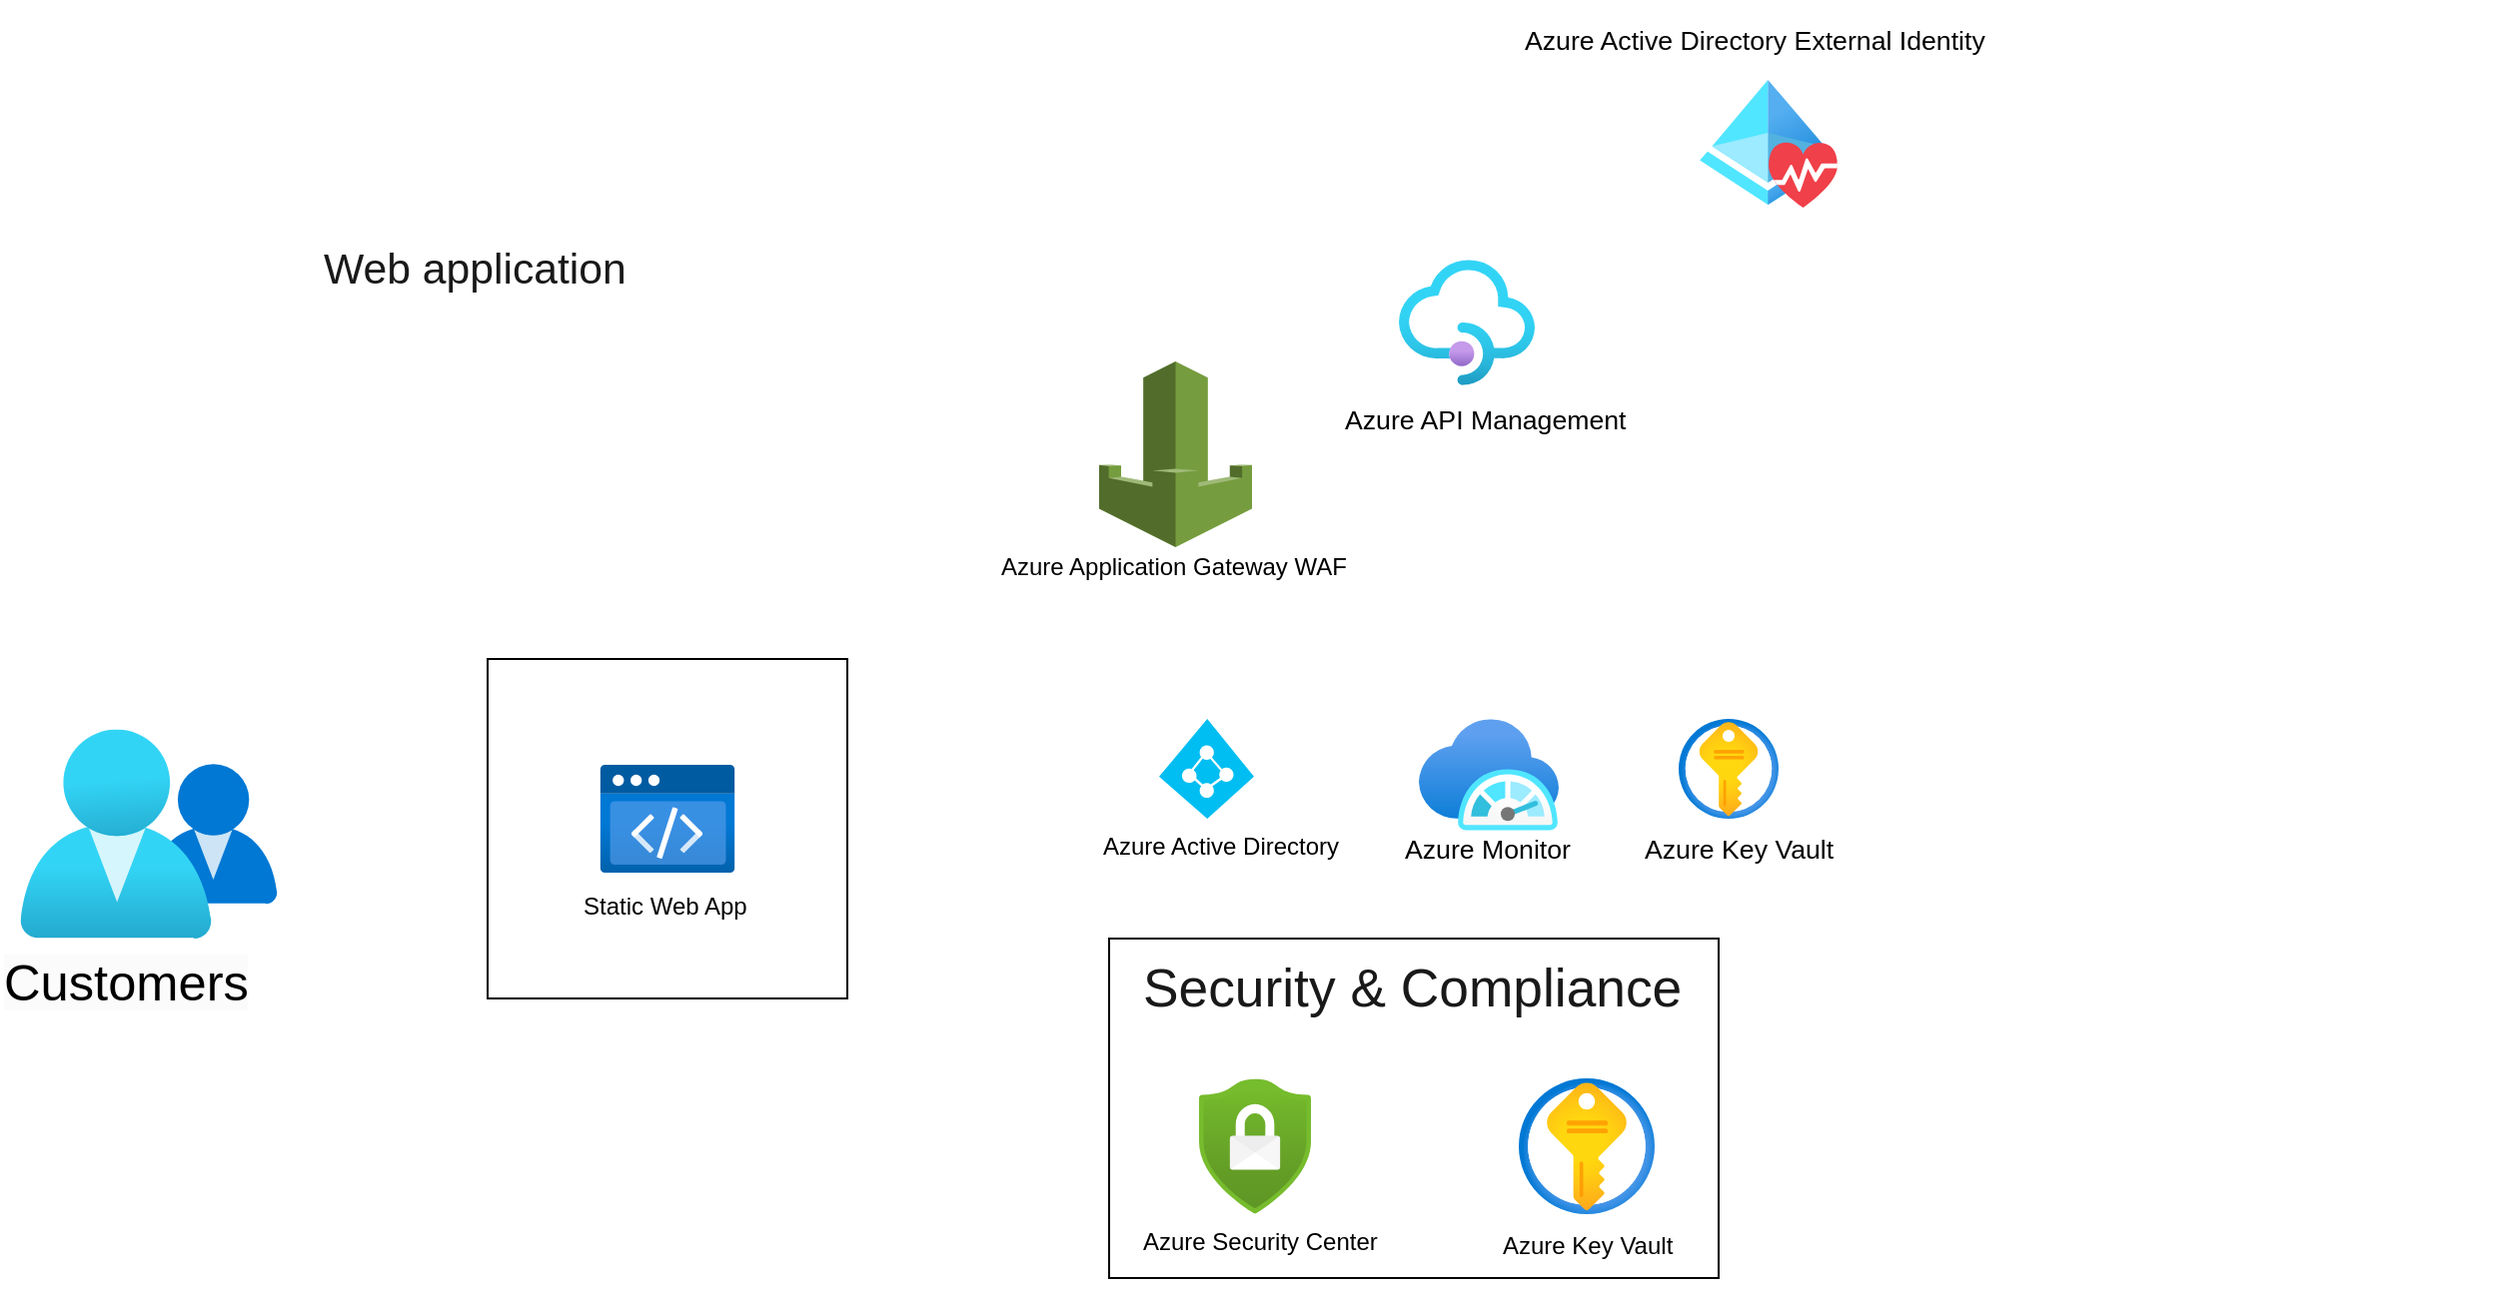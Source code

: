 <mxfile version="23.1.2" type="github">
  <diagram id="WI9T0HZ2pTsCkuznbFz-" name="Page-1">
    <mxGraphModel dx="636" dy="433" grid="1" gridSize="10" guides="1" tooltips="1" connect="1" arrows="1" fold="1" page="1" pageScale="1" pageWidth="1169" pageHeight="827" math="0" shadow="0">
      <root>
        <mxCell id="0" />
        <mxCell id="1" parent="0" />
        <mxCell id="8M3mTB95rFZPJUy8MuAR-15" value="" style="whiteSpace=wrap;html=1;" parent="1" vertex="1">
          <mxGeometry x="695" y="610" width="305" height="170" as="geometry" />
        </mxCell>
        <mxCell id="8M3mTB95rFZPJUy8MuAR-9" value="" style="whiteSpace=wrap;html=1;" parent="1" vertex="1">
          <mxGeometry x="384" y="470" width="180" height="170" as="geometry" />
        </mxCell>
        <mxCell id="8M3mTB95rFZPJUy8MuAR-3" value="" style="image;aspect=fixed;html=1;points=[];align=center;fontSize=12;image=img/lib/azure2/management_governance/My_Customers.svg;" parent="1" vertex="1">
          <mxGeometry x="150" y="505.3" width="129" height="104.7" as="geometry" />
        </mxCell>
        <mxCell id="8M3mTB95rFZPJUy8MuAR-5" value="" style="image;aspect=fixed;html=1;points=[];align=center;fontSize=12;image=img/lib/azure2/preview/Static_Apps.svg;" parent="1" vertex="1">
          <mxGeometry x="440" y="523" width="68" height="54" as="geometry" />
        </mxCell>
        <mxCell id="8M3mTB95rFZPJUy8MuAR-6" value="Static Web App" style="text;whiteSpace=wrap;" parent="1" vertex="1">
          <mxGeometry x="430" y="580" width="90" height="40" as="geometry" />
        </mxCell>
        <mxCell id="8M3mTB95rFZPJUy8MuAR-7" value="&lt;span style=&quot;caret-color: rgb(0, 0, 0); color: rgb(0, 0, 0); font-family: Arial; font-size: 25.333px; font-style: normal; font-variant-caps: normal; font-weight: 400; letter-spacing: normal; text-align: -webkit-center; text-indent: 0px; text-transform: none; word-spacing: 0px; -webkit-text-stroke-width: 0px; background-color: rgb(251, 251, 251); text-decoration: none; float: none; display: inline !important;&quot;&gt;Customers&lt;/span&gt;" style="text;whiteSpace=wrap;html=1;" parent="1" vertex="1">
          <mxGeometry x="140" y="610" width="160" height="50" as="geometry" />
        </mxCell>
        <mxCell id="8M3mTB95rFZPJUy8MuAR-10" value="&lt;p style=&quot;caret-color: rgb(0, 0, 0); color: rgb(0, 0, 0); font-style: normal; font-variant-caps: normal; font-weight: 400; letter-spacing: normal; text-align: start; text-indent: 0px; text-transform: none; word-spacing: 0px; -webkit-text-stroke-width: 0px; text-decoration: none; margin: 0px; line-height: 16px;&quot;&gt;&lt;span style=&quot;font-family: Arial; font-size: 16pt; color: rgb(25, 25, 25);&quot;&gt;Web application&lt;/span&gt;&lt;/p&gt;" style="text;whiteSpace=wrap;html=1;" parent="1" vertex="1">
          <mxGeometry x="300" y="260" width="180" height="90" as="geometry" />
        </mxCell>
        <mxCell id="8M3mTB95rFZPJUy8MuAR-11" value="" style="image;aspect=fixed;html=1;points=[];align=center;fontSize=12;image=img/lib/azure2/security/Security_Center.svg;" parent="1" vertex="1">
          <mxGeometry x="740" y="680" width="56.0" height="68" as="geometry" />
        </mxCell>
        <mxCell id="8M3mTB95rFZPJUy8MuAR-12" value="Azure Security Center" style="text;whiteSpace=wrap;" parent="1" vertex="1">
          <mxGeometry x="710" y="748" width="150" height="40" as="geometry" />
        </mxCell>
        <mxCell id="8M3mTB95rFZPJUy8MuAR-13" value="" style="image;aspect=fixed;html=1;points=[];align=center;fontSize=12;image=img/lib/azure2/security/Key_Vaults.svg;" parent="1" vertex="1">
          <mxGeometry x="900" y="680" width="68" height="68" as="geometry" />
        </mxCell>
        <mxCell id="8M3mTB95rFZPJUy8MuAR-14" value="Azure Key Vault" style="text;whiteSpace=wrap;" parent="1" vertex="1">
          <mxGeometry x="890" y="750" width="120" height="40" as="geometry" />
        </mxCell>
        <mxCell id="8M3mTB95rFZPJUy8MuAR-16" value="&lt;p align=&quot;center&quot; style=&quot;caret-color: rgb(0, 0, 0); color: rgb(0, 0, 0); font-style: normal; font-variant-caps: normal; font-weight: 400; letter-spacing: normal; text-indent: 0px; text-transform: none; word-spacing: 0px; -webkit-text-stroke-width: 0px; text-decoration: none; margin: 0px; line-height: 16px;&quot;&gt;&lt;span style=&quot;font-family: Arial; font-size: 20pt; color: rgb(25, 25, 25);&quot;&gt;Security &amp;amp; Compliance&lt;/span&gt;&lt;/p&gt;" style="text;whiteSpace=wrap;html=1;" parent="1" vertex="1">
          <mxGeometry x="710" y="620" width="300" height="40" as="geometry" />
        </mxCell>
        <mxCell id="8M3mTB95rFZPJUy8MuAR-17" value="" style="verticalLabelPosition=bottom;html=1;verticalAlign=top;align=center;strokeColor=none;fillColor=#00BEF2;shape=mxgraph.azure.azure_active_directory;" parent="1" vertex="1">
          <mxGeometry x="720" y="500" width="47.5" height="50" as="geometry" />
        </mxCell>
        <mxCell id="8M3mTB95rFZPJUy8MuAR-18" value="Azure Active Directory" style="text;whiteSpace=wrap;" parent="1" vertex="1">
          <mxGeometry x="690" y="550" width="150" height="40" as="geometry" />
        </mxCell>
        <mxCell id="DCC14CGBP3vgh8ONQmnw-1" value="" style="image;aspect=fixed;html=1;points=[];align=center;fontSize=12;image=img/lib/azure2/monitor/SAP_Azure_Monitor.svg;" vertex="1" parent="1">
          <mxGeometry x="850" y="500" width="70" height="56.0" as="geometry" />
        </mxCell>
        <mxCell id="DCC14CGBP3vgh8ONQmnw-2" value="&lt;table border=&quot;0&quot; cellpadding=&quot;0&quot; cellspacing=&quot;0&quot; width=&quot;400&quot; style=&quot;caret-color: rgb(0, 0, 0); color: rgb(0, 0, 0); font-style: normal; font-variant-caps: normal; font-weight: 400; letter-spacing: normal; text-align: start; text-transform: none; word-spacing: 0px; -webkit-text-stroke-width: 0px; text-decoration: none; border-collapse: collapse; width: 300pt;&quot;&gt;&lt;colgroup&gt;&lt;col width=&quot;400&quot; style=&quot;width: 300pt;&quot;&gt;&lt;/colgroup&gt;&lt;tbody&gt;&lt;tr height=&quot;20&quot; style=&quot;height: 15pt;&quot;&gt;&lt;td height=&quot;20&quot; class=&quot;xl65&quot; width=&quot;400&quot; style=&quot;padding: 2px 1px; color: black; font-size: 10pt; font-weight: 400; font-style: normal; text-decoration: none; font-family: Arial, sans-serif; vertical-align: bottom; border: medium; height: 15pt; width: 300pt; overflow: hidden;&quot;&gt;Azure Monitor&lt;/td&gt;&lt;/tr&gt;&lt;/tbody&gt;&lt;/table&gt;" style="text;whiteSpace=wrap;html=1;" vertex="1" parent="1">
          <mxGeometry x="840" y="545" width="430" height="50" as="geometry" />
        </mxCell>
        <mxCell id="DCC14CGBP3vgh8ONQmnw-3" value="" style="image;aspect=fixed;html=1;points=[];align=center;fontSize=12;image=img/lib/azure2/security/Key_Vaults.svg;" vertex="1" parent="1">
          <mxGeometry x="980" y="500" width="50" height="50" as="geometry" />
        </mxCell>
        <mxCell id="DCC14CGBP3vgh8ONQmnw-4" value="&lt;table border=&quot;0&quot; cellpadding=&quot;0&quot; cellspacing=&quot;0&quot; width=&quot;400&quot; style=&quot;caret-color: rgb(0, 0, 0); color: rgb(0, 0, 0); font-style: normal; font-variant-caps: normal; font-weight: 400; letter-spacing: normal; text-align: start; text-transform: none; word-spacing: 0px; -webkit-text-stroke-width: 0px; text-decoration: none; border-collapse: collapse; width: 300pt;&quot;&gt;&lt;colgroup&gt;&lt;col width=&quot;400&quot; style=&quot;width: 300pt;&quot;&gt;&lt;/colgroup&gt;&lt;tbody&gt;&lt;tr height=&quot;20&quot; style=&quot;height: 15pt;&quot;&gt;&lt;td height=&quot;20&quot; class=&quot;xl65&quot; width=&quot;400&quot; data-sheets-value=&quot;{&amp;quot;1&amp;quot;:2,&amp;quot;2&amp;quot;:&amp;quot;Azure Key Vault&amp;quot;}&quot; style=&quot;padding: 2px 1px; color: black; font-size: 10pt; font-weight: 400; font-style: normal; text-decoration: none; font-family: Arial, sans-serif; vertical-align: bottom; border: medium; height: 15pt; width: 300pt; overflow: hidden;&quot;&gt;Azure Key Vault&lt;/td&gt;&lt;/tr&gt;&lt;/tbody&gt;&lt;/table&gt;" style="text;whiteSpace=wrap;html=1;" vertex="1" parent="1">
          <mxGeometry x="960" y="545" width="430" height="50" as="geometry" />
        </mxCell>
        <mxCell id="DCC14CGBP3vgh8ONQmnw-5" value="" style="image;aspect=fixed;html=1;points=[];align=center;fontSize=12;image=img/lib/azure2/app_services/API_Management_Services.svg;" vertex="1" parent="1">
          <mxGeometry x="840" y="270" width="68" height="63" as="geometry" />
        </mxCell>
        <mxCell id="DCC14CGBP3vgh8ONQmnw-6" value="&lt;table border=&quot;0&quot; cellpadding=&quot;0&quot; cellspacing=&quot;0&quot; width=&quot;400&quot; style=&quot;caret-color: rgb(0, 0, 0); color: rgb(0, 0, 0); font-style: normal; font-variant-caps: normal; font-weight: 400; letter-spacing: normal; text-align: start; text-transform: none; word-spacing: 0px; -webkit-text-stroke-width: 0px; text-decoration: none; border-collapse: collapse; width: 300pt;&quot;&gt;&lt;colgroup&gt;&lt;col width=&quot;400&quot; style=&quot;width: 300pt;&quot;&gt;&lt;/colgroup&gt;&lt;tbody&gt;&lt;tr height=&quot;20&quot; style=&quot;height: 15pt;&quot;&gt;&lt;td height=&quot;20&quot; class=&quot;xl65&quot; width=&quot;400&quot; data-sheets-value=&quot;{&amp;quot;1&amp;quot;:2,&amp;quot;2&amp;quot;:&amp;quot;Azure API Management&amp;quot;}&quot; style=&quot;padding: 2px 1px; color: black; font-size: 10pt; font-weight: 400; font-style: normal; text-decoration: none; font-family: Arial, sans-serif; vertical-align: bottom; border: medium; height: 15pt; width: 300pt; overflow: hidden;&quot;&gt;Azure API Management&lt;/td&gt;&lt;/tr&gt;&lt;/tbody&gt;&lt;/table&gt;" style="text;whiteSpace=wrap;html=1;" vertex="1" parent="1">
          <mxGeometry x="810" y="330" width="430" height="50" as="geometry" />
        </mxCell>
        <mxCell id="DCC14CGBP3vgh8ONQmnw-7" value="" style="outlineConnect=0;dashed=0;verticalLabelPosition=bottom;verticalAlign=top;align=center;html=1;shape=mxgraph.aws3.waf;fillColor=#759C3E;gradientColor=none;" vertex="1" parent="1">
          <mxGeometry x="690" y="321" width="76.5" height="93" as="geometry" />
        </mxCell>
        <mxCell id="DCC14CGBP3vgh8ONQmnw-8" value="Azure Application Gateway WAF" style="text;whiteSpace=wrap;" vertex="1" parent="1">
          <mxGeometry x="638.75" y="410" width="210" height="40" as="geometry" />
        </mxCell>
        <mxCell id="DCC14CGBP3vgh8ONQmnw-9" value="&lt;table border=&quot;0&quot; cellpadding=&quot;0&quot; cellspacing=&quot;0&quot; width=&quot;400&quot; style=&quot;caret-color: rgb(0, 0, 0); color: rgb(0, 0, 0); font-style: normal; font-variant-caps: normal; font-weight: 400; letter-spacing: normal; text-align: start; text-transform: none; word-spacing: 0px; -webkit-text-stroke-width: 0px; text-decoration: none; border-collapse: collapse; width: 300pt;&quot;&gt;&lt;colgroup&gt;&lt;col width=&quot;400&quot; style=&quot;width: 300pt;&quot;&gt;&lt;/colgroup&gt;&lt;tbody&gt;&lt;tr height=&quot;20&quot; style=&quot;height: 15pt;&quot;&gt;&lt;td height=&quot;20&quot; class=&quot;xl65&quot; width=&quot;400&quot; data-sheets-value=&quot;{&amp;quot;1&amp;quot;:2,&amp;quot;2&amp;quot;:&amp;quot;Azure Active Directory External Identity&amp;quot;}&quot; style=&quot;padding: 2px 1px; color: black; font-size: 10pt; font-weight: 400; font-style: normal; text-decoration: none; font-family: Arial, sans-serif; vertical-align: bottom; border: medium; height: 15pt; width: 300pt; overflow: hidden;&quot;&gt;Azure Active Directory External Identity&lt;/td&gt;&lt;/tr&gt;&lt;/tbody&gt;&lt;/table&gt;" style="text;whiteSpace=wrap;html=1;" vertex="1" parent="1">
          <mxGeometry x="900" y="140" width="140" height="50" as="geometry" />
        </mxCell>
        <mxCell id="DCC14CGBP3vgh8ONQmnw-10" value="" style="image;aspect=fixed;html=1;points=[];align=center;fontSize=12;image=img/lib/azure2/identity/Active_Directory_Connect_Health.svg;" vertex="1" parent="1">
          <mxGeometry x="990.5" y="180" width="69" height="64" as="geometry" />
        </mxCell>
      </root>
    </mxGraphModel>
  </diagram>
</mxfile>
